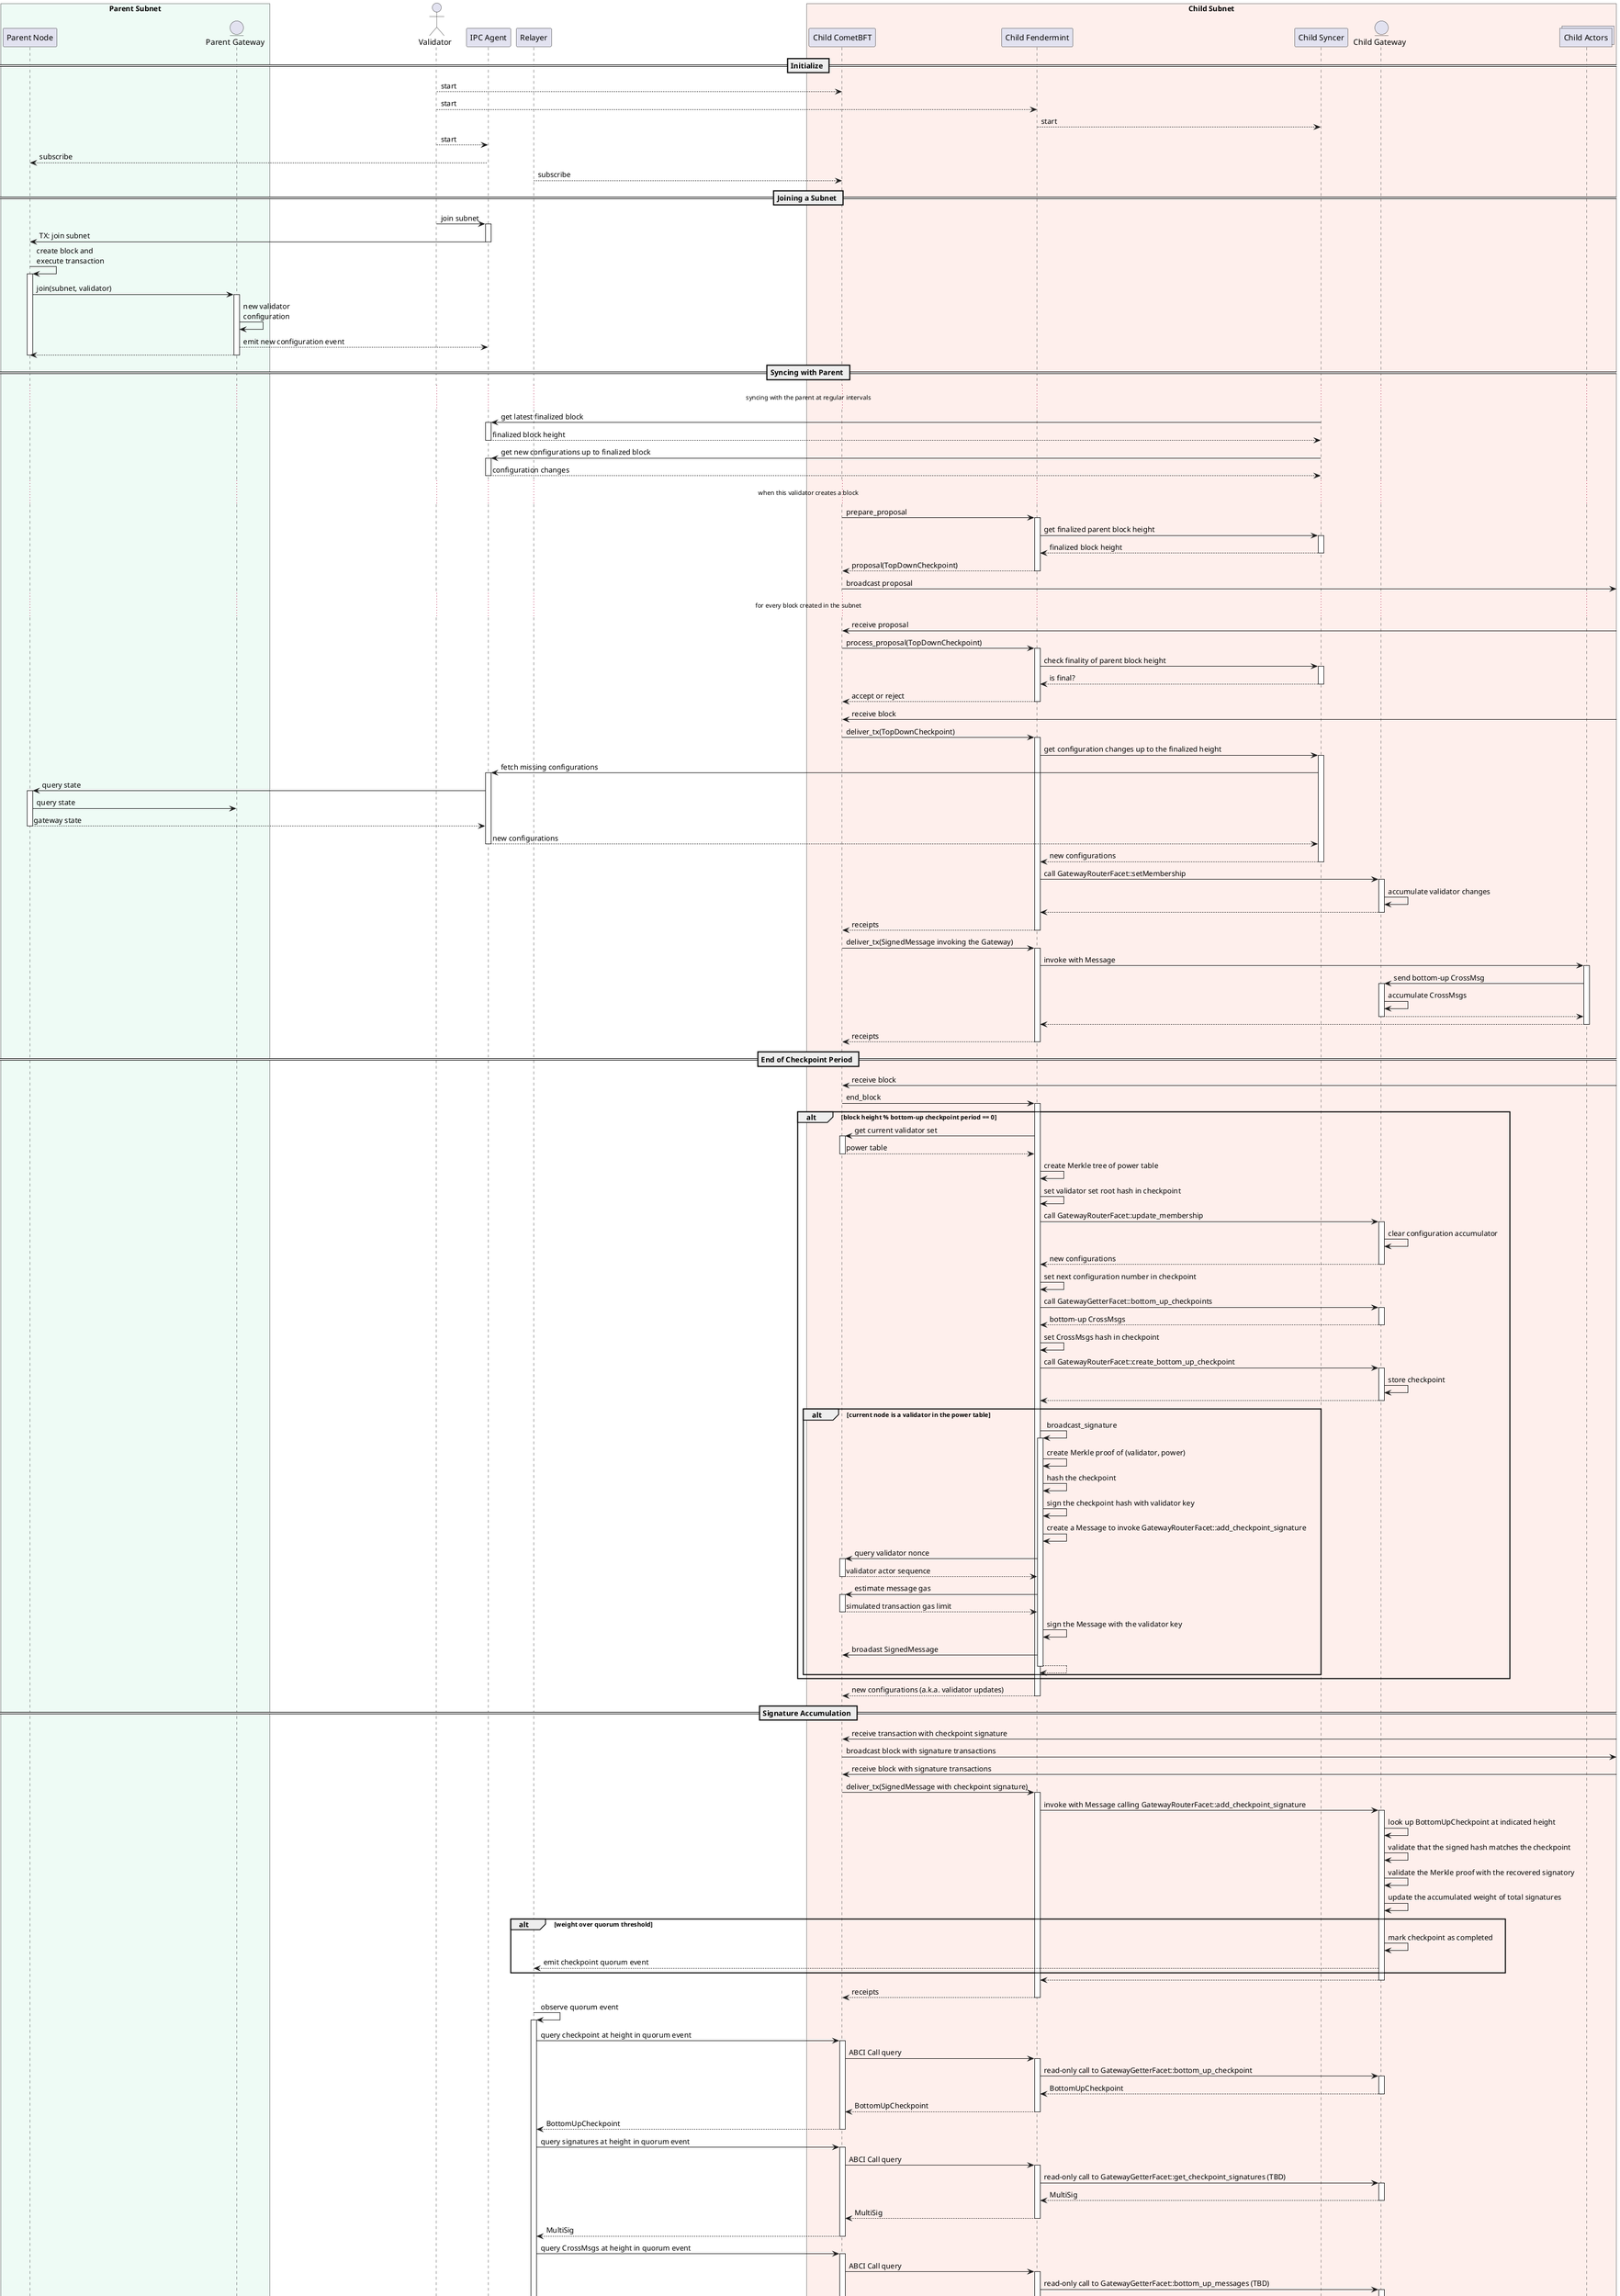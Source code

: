 @startuml Checkpointing
box "Parent Subnet" #EEFBF5
participant "Parent Node"    as parent_node
entity      "Parent Gateway" as parent_gateway
end box

actor       "Validator" as validator
participant "IPC Agent" as ipc_agent
participant "Relayer"   as relayer

box "Child Subnet" #FEEFEC
participant "Child CometBFT"    as child_cometbft
participant "Child Fendermint"  as child_fendermint
participant "Child Syncer"      as child_syncer
entity      "Child Gateway"     as child_gateway
collections "Child Actors"      as child_actors
end box

== Initialize ==

validator --> child_cometbft: start
validator --> child_fendermint: start
child_fendermint --> child_syncer: start
validator --> ipc_agent: start
ipc_agent --> parent_node: subscribe
relayer   --> child_cometbft: subscribe

== Joining a Subnet ==

validator -> ipc_agent ++: join subnet
ipc_agent -> parent_node --: TX: join subnet
parent_node -> parent_node ++: create block and\nexecute transaction
parent_node -> parent_gateway ++: join(subnet, validator)
parent_gateway -> parent_gateway : new validator\nconfiguration
parent_gateway --> ipc_agent : emit new configuration event
return
deactivate parent_node

== Syncing with Parent ==

... syncing with the parent at regular intervals ...

child_syncer -> ipc_agent ++: get latest finalized block
return finalized block height

child_syncer -> ipc_agent ++: get new configurations up to finalized block
return configuration changes

... when this validator creates a block ...

child_cometbft -> child_fendermint ++: prepare_proposal
  child_fendermint -> child_syncer ++: get finalized parent block height
  return finalized block height
return proposal(TopDownCheckpoint)
child_cometbft ->] : broadcast proposal

... for every block created in the subnet ...

child_cometbft <-] : receive proposal
child_cometbft -> child_fendermint ++: process_proposal(TopDownCheckpoint)
  child_fendermint -> child_syncer ++: check finality of parent block height
  return is final?
return accept or reject


child_cometbft <-] : receive block

child_cometbft -> child_fendermint ++: deliver_tx(TopDownCheckpoint)
  child_fendermint -> child_syncer ++: get configuration changes up to the finalized height
    child_syncer -> ipc_agent ++: fetch missing configurations
      ipc_agent -> parent_node++: query state
        parent_node -> parent_gateway: query state
      return gateway state
    return new configurations
  return new configurations
  child_fendermint -> child_gateway ++: call GatewayRouterFacet::setMembership
    child_gateway -> child_gateway : accumulate validator changes
  return
return receipts

child_cometbft -> child_fendermint ++: deliver_tx(SignedMessage invoking the Gateway)
  child_fendermint -> child_actors ++: invoke with Message
    child_actors   -> child_gateway ++: send bottom-up CrossMsg
      child_gateway -> child_gateway : accumulate CrossMsgs
    return
  return
return receipts

== End of Checkpoint Period ==

child_cometbft <-] : receive block
child_cometbft -> child_fendermint ++: end_block
alt block height % bottom-up checkpoint period == 0
  child_fendermint -> child_cometbft ++: get current validator set
  return power table
  child_fendermint -> child_fendermint : create Merkle tree of power table
  child_fendermint -> child_fendermint : set validator set root hash in checkpoint

  child_fendermint -> child_gateway ++: call GatewayRouterFacet::update_membership
    child_gateway -> child_gateway : clear configuration accumulator
  return new configurations
  child_fendermint -> child_fendermint : set next configuration number in checkpoint

  child_fendermint -> child_gateway ++: call GatewayGetterFacet::bottom_up_checkpoints
  return bottom-up CrossMsgs
  child_fendermint -> child_fendermint : set CrossMsgs hash in checkpoint

  child_fendermint -> child_gateway ++: call GatewayRouterFacet::create_bottom_up_checkpoint
    child_gateway -> child_gateway : store checkpoint
  return

  alt current node is a validator in the power table
    child_fendermint -> child_fendermint ++: broadcast_signature
      child_fendermint -> child_fendermint : create Merkle proof of (validator, power)
      child_fendermint -> child_fendermint : hash the checkpoint
      child_fendermint -> child_fendermint : sign the checkpoint hash with validator key
      child_fendermint -> child_fendermint : create a Message to invoke GatewayRouterFacet::add_checkpoint_signature
      child_fendermint -> child_cometbft ++: query validator nonce
      return validator actor sequence
      child_fendermint -> child_cometbft ++: estimate message gas
      return simulated transaction gas limit
      child_fendermint -> child_fendermint : sign the Message with the validator key
      child_fendermint -> child_cometbft : broadast SignedMessage
    return
  end

end
return new configurations (a.k.a. validator updates)


== Signature Accumulation ==

child_cometbft <-] : receive transaction with checkpoint signature
child_cometbft ->] : broadcast block with signature transactions
child_cometbft <-] : receive block with signature transactions

child_cometbft -> child_fendermint ++: deliver_tx(SignedMessage with checkpoint signature)
  child_fendermint -> child_gateway++: invoke with Message calling GatewayRouterFacet::add_checkpoint_signature
    child_gateway -> child_gateway : look up BottomUpCheckpoint at indicated height
    child_gateway -> child_gateway : validate that the signed hash matches the checkpoint
    child_gateway -> child_gateway : validate the Merkle proof with the recovered signatory
    child_gateway -> child_gateway : update the accumulated weight of total signatures
    alt weight over quorum threshold
      child_gateway -> child_gateway : mark checkpoint as completed
      child_gateway --> relayer : emit checkpoint quorum event
    end
  return
return receipts

relayer -> relayer ++: observe quorum event
  relayer -> child_cometbft ++: query checkpoint at height in quorum event
    child_cometbft -> child_fendermint ++: ABCI Call query
      child_fendermint -> child_gateway ++: read-only call to GatewayGetterFacet::bottom_up_checkpoint
      return BottomUpCheckpoint
    return BottomUpCheckpoint
  return BottomUpCheckpoint

    relayer -> child_cometbft ++: query signatures at height in quorum event
    child_cometbft -> child_fendermint ++: ABCI Call query
      child_fendermint -> child_gateway ++: read-only call to GatewayGetterFacet::get_checkpoint_signatures (TBD)
      return MultiSig
    return MultiSig
  return MultiSig

  relayer -> child_cometbft ++: query CrossMsgs at height in quorum event
    child_cometbft -> child_fendermint ++: ABCI Call query
      child_fendermint -> child_gateway ++: read-only call to GatewayGetterFacet::bottom_up_messages (TBD)
      return CrossMsgs
    return CrossMsgs
  return CrossMsgs

  relayer -> relayer : create Message to invoke GatewayRouterFacet::submit_bottom_up_checkpoint (TBD)
  relayer -> relayer : sign the Message with the relayer reward key
relayer -> parent_node --: broadcast SignedMessage


== Handle Checkpoint in Parent ==

parent_node <-] : receive block

parent_node -> parent_gateway ++: call GatewayRouterFacet::submit_bottom_up_checkpoint
  parent_gateway -> parent_gateway: load validator set at current configuration number
  parent_gateway -> parent_gateway: validate signatures in the checkpoint
  parent_gateway -> parent_gateway: validate quroum threshold was reached
  parent_gateway -> parent_gateway: validate cross message hash matches the checkpoint
  parent_gateway -> parent_gateway: update next configuration number
  parent_gateway -> parent_gateway: execute cross messages
return receipt
@enduml
